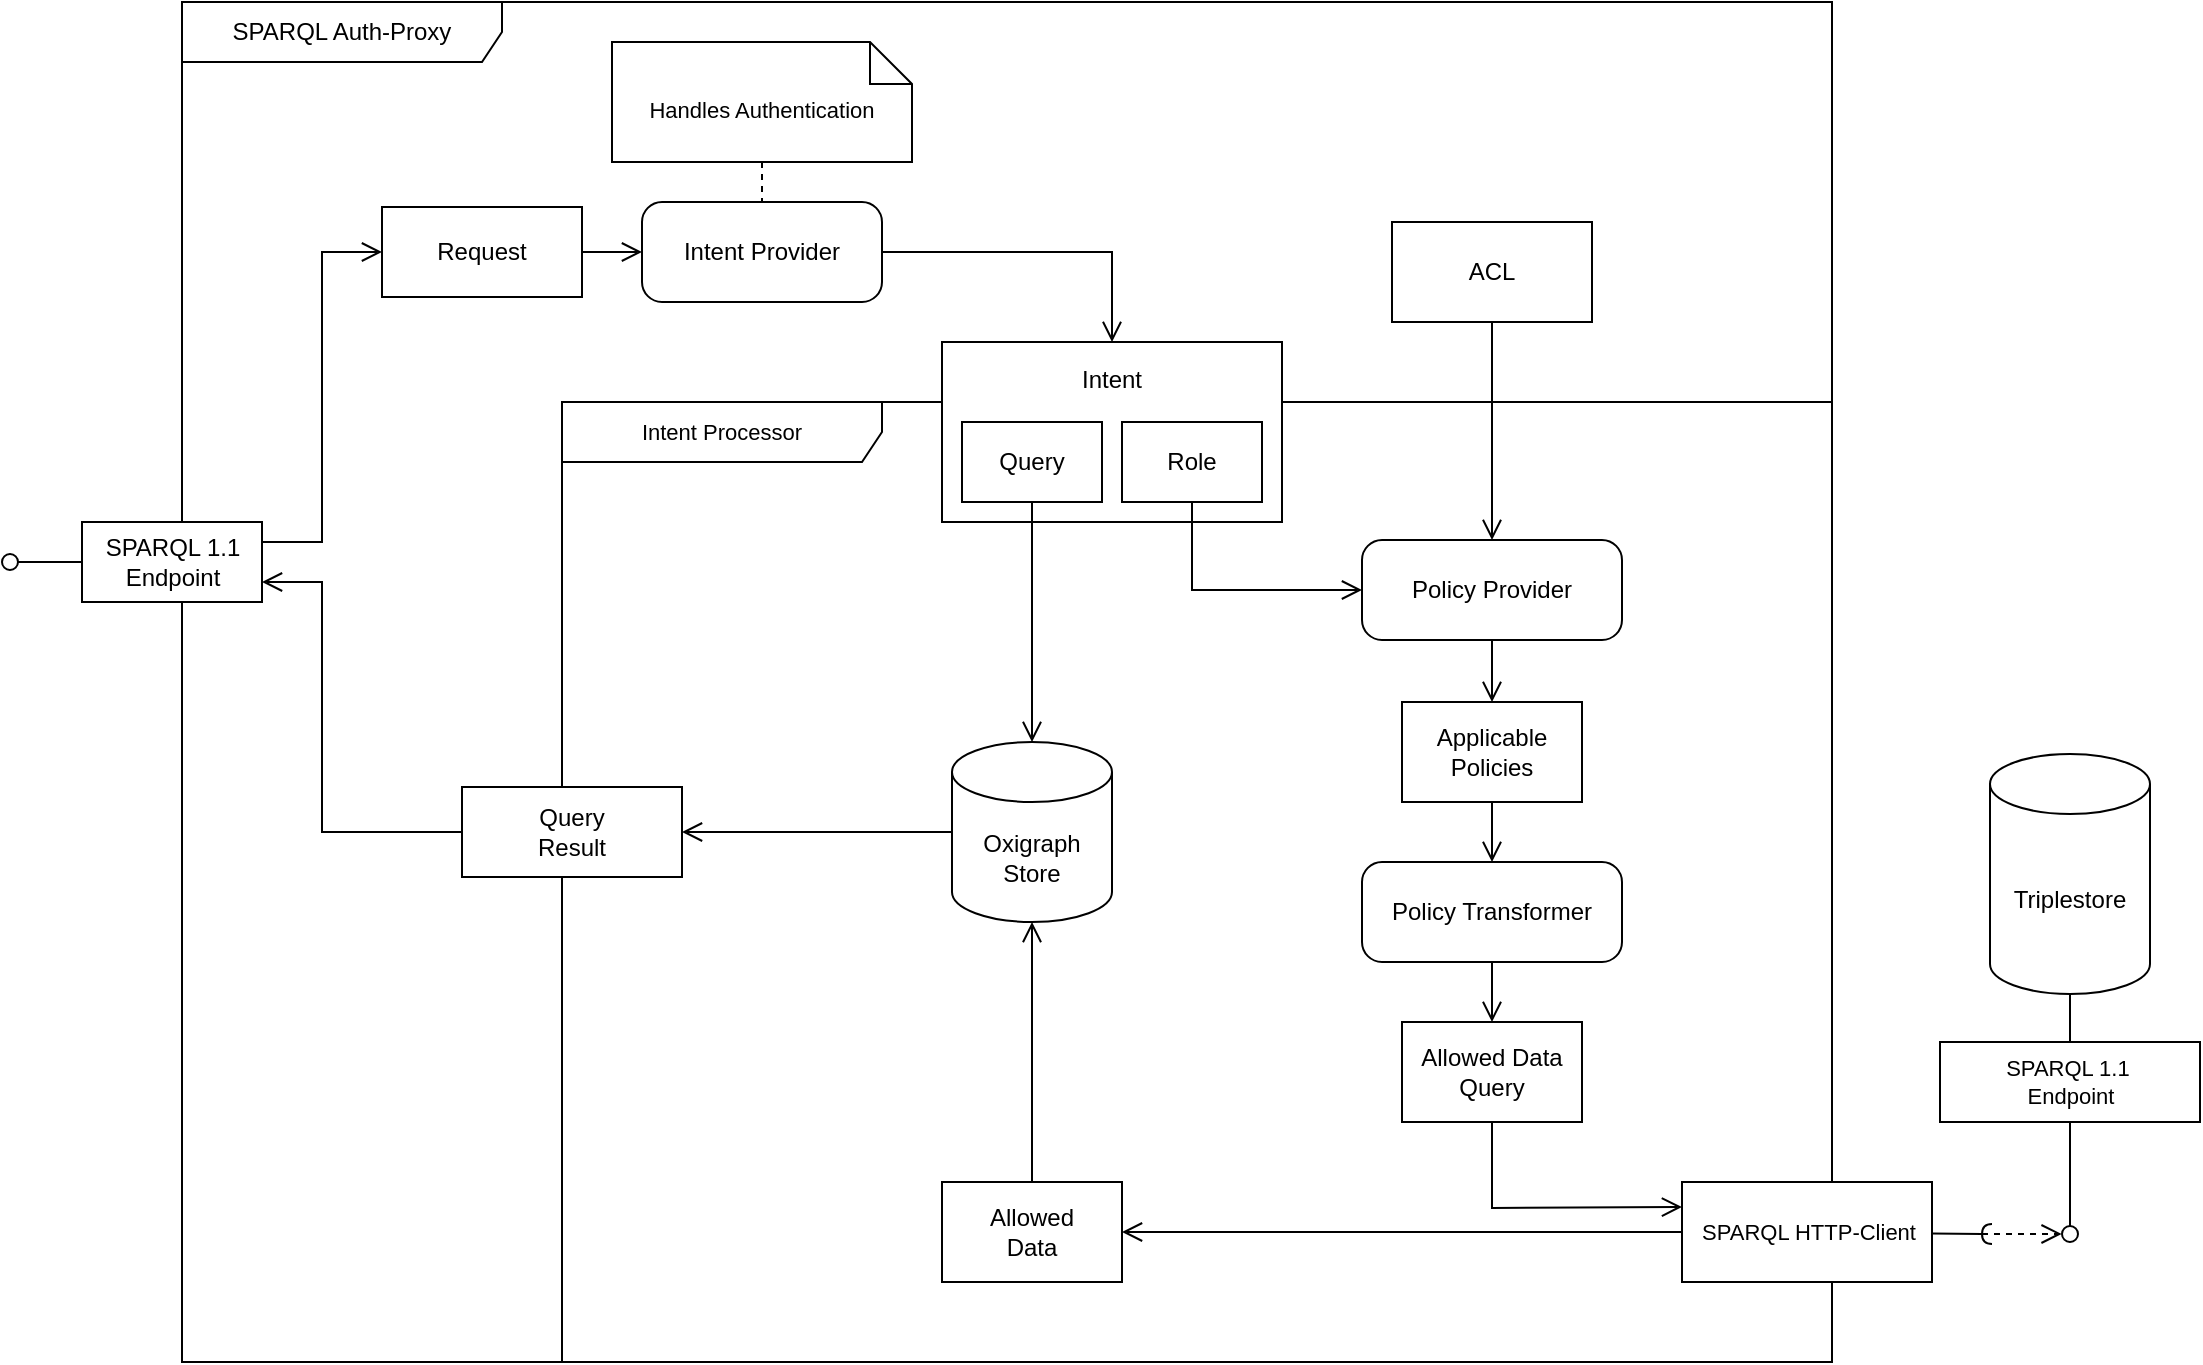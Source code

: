 <mxfile version="24.7.8" pages="2">
  <diagram name="Seite-1" id="WKq-5lvVD_9mmOvVjaA8">
    <mxGraphModel dx="1709" dy="991" grid="1" gridSize="10" guides="1" tooltips="1" connect="1" arrows="1" fold="1" page="1" pageScale="1" pageWidth="1169" pageHeight="827" math="0" shadow="0">
      <root>
        <mxCell id="0" />
        <mxCell id="1" parent="0" />
        <mxCell id="fdw-g7ShgnDUpIg0Yyes-1" value="Triplestore" style="shape=cylinder3;whiteSpace=wrap;html=1;boundedLbl=1;backgroundOutline=1;size=15;" parent="1" vertex="1">
          <mxGeometry x="1024" y="450" width="80" height="120" as="geometry" />
        </mxCell>
        <mxCell id="fdw-g7ShgnDUpIg0Yyes-12" value="SPARQL Auth-Proxy" style="shape=umlFrame;whiteSpace=wrap;html=1;pointerEvents=0;recursiveResize=0;container=1;collapsible=0;width=160;" parent="1" vertex="1">
          <mxGeometry x="120" y="74" width="825" height="680" as="geometry" />
        </mxCell>
        <mxCell id="yXRM9V6U07A6ZN4qh2QF-151" value="Intent Processor" style="shape=umlFrame;whiteSpace=wrap;html=1;pointerEvents=0;recursiveResize=0;container=1;collapsible=0;width=160;fontFamily=Helvetica;fontSize=11;labelBackgroundColor=none;" parent="fdw-g7ShgnDUpIg0Yyes-12" vertex="1">
          <mxGeometry x="190" y="200" width="635" height="480" as="geometry" />
        </mxCell>
        <mxCell id="yXRM9V6U07A6ZN4qh2QF-42" value="Oxigraph&lt;div&gt;Store&lt;/div&gt;" style="shape=cylinder3;whiteSpace=wrap;html=1;boundedLbl=1;backgroundOutline=1;size=15;" parent="yXRM9V6U07A6ZN4qh2QF-151" vertex="1">
          <mxGeometry x="195" y="170" width="80" height="90" as="geometry" />
        </mxCell>
        <mxCell id="yXRM9V6U07A6ZN4qh2QF-41" value="Allowed&lt;div&gt;Data&lt;/div&gt;" style="rounded=0;whiteSpace=wrap;html=1;" parent="yXRM9V6U07A6ZN4qh2QF-151" vertex="1">
          <mxGeometry x="190" y="390" width="90" height="50" as="geometry" />
        </mxCell>
        <mxCell id="yXRM9V6U07A6ZN4qh2QF-44" style="edgeStyle=none;rounded=0;orthogonalLoop=1;jettySize=auto;html=1;exitX=0.5;exitY=0;exitDx=0;exitDy=0;entryX=0.5;entryY=1;entryDx=0;entryDy=0;entryPerimeter=0;strokeColor=default;strokeWidth=1;align=center;verticalAlign=bottom;fontFamily=Helvetica;fontSize=11;fontColor=default;labelBackgroundColor=none;startArrow=none;startFill=0;endArrow=open;endFill=0;endSize=8;" parent="yXRM9V6U07A6ZN4qh2QF-151" source="yXRM9V6U07A6ZN4qh2QF-41" target="yXRM9V6U07A6ZN4qh2QF-42" edge="1">
          <mxGeometry relative="1" as="geometry" />
        </mxCell>
        <mxCell id="yXRM9V6U07A6ZN4qh2QF-88" value="" style="group" parent="yXRM9V6U07A6ZN4qh2QF-151" vertex="1" connectable="0">
          <mxGeometry x="190" y="-30" width="170" height="90" as="geometry" />
        </mxCell>
        <mxCell id="yXRM9V6U07A6ZN4qh2QF-4" value="&lt;p style=&quot;line-height: 120%;&quot;&gt;Intent&lt;/p&gt;&lt;p style=&quot;line-height: 120%;&quot;&gt;&lt;br&gt;&lt;/p&gt;&lt;p style=&quot;line-height: 120%;&quot;&gt;&lt;br&gt;&lt;/p&gt;" style="fontStyle=0;html=1;whiteSpace=wrap;" parent="yXRM9V6U07A6ZN4qh2QF-88" vertex="1">
          <mxGeometry width="170" height="90" as="geometry" />
        </mxCell>
        <mxCell id="yXRM9V6U07A6ZN4qh2QF-9" value="Role" style="fontStyle=0;html=1;whiteSpace=wrap;" parent="yXRM9V6U07A6ZN4qh2QF-88" vertex="1">
          <mxGeometry x="90" y="40" width="70" height="40" as="geometry" />
        </mxCell>
        <mxCell id="yXRM9V6U07A6ZN4qh2QF-10" value="Query" style="fontStyle=0;html=1;whiteSpace=wrap;" parent="yXRM9V6U07A6ZN4qh2QF-88" vertex="1">
          <mxGeometry x="10" y="40" width="70" height="40" as="geometry" />
        </mxCell>
        <mxCell id="yXRM9V6U07A6ZN4qh2QF-183" style="edgeStyle=none;rounded=0;orthogonalLoop=1;jettySize=auto;html=1;exitX=0.5;exitY=0;exitDx=0;exitDy=0;strokeColor=default;strokeWidth=1;align=center;verticalAlign=bottom;fontFamily=Helvetica;fontSize=11;fontColor=default;labelBackgroundColor=none;startArrow=none;startFill=0;endArrow=open;endFill=0;endSize=8;" parent="yXRM9V6U07A6ZN4qh2QF-88" source="yXRM9V6U07A6ZN4qh2QF-9" target="yXRM9V6U07A6ZN4qh2QF-9" edge="1">
          <mxGeometry relative="1" as="geometry" />
        </mxCell>
        <mxCell id="yXRM9V6U07A6ZN4qh2QF-16" style="edgeStyle=none;rounded=0;orthogonalLoop=1;jettySize=auto;html=1;exitX=0.5;exitY=1;exitDx=0;exitDy=0;strokeColor=default;strokeWidth=1;align=center;verticalAlign=bottom;fontFamily=Helvetica;fontSize=11;fontColor=default;labelBackgroundColor=none;startArrow=none;startFill=0;endArrow=open;endFill=0;endSize=8;entryX=0;entryY=0.5;entryDx=0;entryDy=0;" parent="yXRM9V6U07A6ZN4qh2QF-151" source="yXRM9V6U07A6ZN4qh2QF-9" target="yXRM9V6U07A6ZN4qh2QF-15" edge="1">
          <mxGeometry relative="1" as="geometry">
            <Array as="points">
              <mxPoint x="315" y="94" />
            </Array>
          </mxGeometry>
        </mxCell>
        <mxCell id="yXRM9V6U07A6ZN4qh2QF-46" style="edgeStyle=none;rounded=0;orthogonalLoop=1;jettySize=auto;html=1;exitX=0.5;exitY=1;exitDx=0;exitDy=0;entryX=0.5;entryY=0;entryDx=0;entryDy=0;entryPerimeter=0;strokeColor=default;strokeWidth=1;align=center;verticalAlign=bottom;fontFamily=Helvetica;fontSize=11;fontColor=default;labelBackgroundColor=none;startArrow=none;startFill=0;endArrow=open;endFill=0;endSize=8;" parent="yXRM9V6U07A6ZN4qh2QF-151" source="yXRM9V6U07A6ZN4qh2QF-10" target="yXRM9V6U07A6ZN4qh2QF-42" edge="1">
          <mxGeometry relative="1" as="geometry" />
        </mxCell>
        <mxCell id="yXRM9V6U07A6ZN4qh2QF-26" value="Policy Transformer" style="html=1;dashed=0;rounded=1;absoluteArcSize=1;arcSize=20;verticalAlign=middle;align=center;whiteSpace=wrap;" parent="yXRM9V6U07A6ZN4qh2QF-151" vertex="1">
          <mxGeometry x="400" y="230" width="130" height="50" as="geometry" />
        </mxCell>
        <mxCell id="yXRM9V6U07A6ZN4qh2QF-21" value="Applicable&lt;div&gt;Policies&lt;/div&gt;" style="fontStyle=0;html=1;whiteSpace=wrap;" parent="yXRM9V6U07A6ZN4qh2QF-151" vertex="1">
          <mxGeometry x="420" y="150" width="90" height="50" as="geometry" />
        </mxCell>
        <mxCell id="yXRM9V6U07A6ZN4qh2QF-27" style="edgeStyle=none;rounded=0;orthogonalLoop=1;jettySize=auto;html=1;exitX=0.5;exitY=1;exitDx=0;exitDy=0;entryX=0.5;entryY=0;entryDx=0;entryDy=0;strokeColor=default;strokeWidth=1;align=center;verticalAlign=bottom;fontFamily=Helvetica;fontSize=11;fontColor=default;labelBackgroundColor=none;startArrow=none;startFill=0;endArrow=open;endFill=0;endSize=8;" parent="yXRM9V6U07A6ZN4qh2QF-151" source="yXRM9V6U07A6ZN4qh2QF-21" target="yXRM9V6U07A6ZN4qh2QF-26" edge="1">
          <mxGeometry relative="1" as="geometry" />
        </mxCell>
        <mxCell id="yXRM9V6U07A6ZN4qh2QF-15" value="Policy Provider" style="html=1;dashed=0;rounded=1;absoluteArcSize=1;arcSize=20;verticalAlign=middle;align=center;whiteSpace=wrap;" parent="yXRM9V6U07A6ZN4qh2QF-151" vertex="1">
          <mxGeometry x="400" y="69" width="130" height="50" as="geometry" />
        </mxCell>
        <mxCell id="yXRM9V6U07A6ZN4qh2QF-25" style="edgeStyle=none;rounded=0;orthogonalLoop=1;jettySize=auto;html=1;exitX=0.5;exitY=1;exitDx=0;exitDy=0;entryX=0.5;entryY=0;entryDx=0;entryDy=0;strokeColor=default;strokeWidth=1;align=center;verticalAlign=bottom;fontFamily=Helvetica;fontSize=11;fontColor=default;labelBackgroundColor=none;startArrow=none;startFill=0;endArrow=open;endFill=0;endSize=8;" parent="yXRM9V6U07A6ZN4qh2QF-151" source="yXRM9V6U07A6ZN4qh2QF-15" target="yXRM9V6U07A6ZN4qh2QF-21" edge="1">
          <mxGeometry relative="1" as="geometry" />
        </mxCell>
        <mxCell id="yXRM9V6U07A6ZN4qh2QF-36" value="SPARQL HTTP-Client" style="html=1;rounded=0;fontFamily=Helvetica;fontSize=11;labelBackgroundColor=none;" parent="yXRM9V6U07A6ZN4qh2QF-151" vertex="1">
          <mxGeometry x="560" y="390" width="125" height="50" as="geometry" />
        </mxCell>
        <mxCell id="yXRM9V6U07A6ZN4qh2QF-43" style="edgeStyle=none;rounded=0;orthogonalLoop=1;jettySize=auto;html=1;exitX=0;exitY=0.5;exitDx=0;exitDy=0;entryX=1;entryY=0.5;entryDx=0;entryDy=0;strokeColor=default;strokeWidth=1;align=center;verticalAlign=bottom;fontFamily=Helvetica;fontSize=11;fontColor=default;labelBackgroundColor=none;startArrow=none;startFill=0;endArrow=open;endFill=0;endSize=8;" parent="yXRM9V6U07A6ZN4qh2QF-151" source="yXRM9V6U07A6ZN4qh2QF-36" target="yXRM9V6U07A6ZN4qh2QF-41" edge="1">
          <mxGeometry relative="1" as="geometry" />
        </mxCell>
        <mxCell id="yXRM9V6U07A6ZN4qh2QF-28" value="Allowed Data&lt;div&gt;Query&lt;/div&gt;" style="rounded=0;whiteSpace=wrap;html=1;" parent="yXRM9V6U07A6ZN4qh2QF-151" vertex="1">
          <mxGeometry x="420" y="310" width="90" height="50" as="geometry" />
        </mxCell>
        <mxCell id="yXRM9V6U07A6ZN4qh2QF-51" style="edgeStyle=none;rounded=0;orthogonalLoop=1;jettySize=auto;html=1;exitX=0.5;exitY=1;exitDx=0;exitDy=0;entryX=0;entryY=0.25;entryDx=0;entryDy=0;strokeColor=default;strokeWidth=1;align=center;verticalAlign=bottom;fontFamily=Helvetica;fontSize=11;fontColor=default;labelBackgroundColor=none;startArrow=none;startFill=0;endArrow=open;endFill=0;endSize=8;" parent="yXRM9V6U07A6ZN4qh2QF-151" source="yXRM9V6U07A6ZN4qh2QF-28" target="yXRM9V6U07A6ZN4qh2QF-36" edge="1">
          <mxGeometry relative="1" as="geometry">
            <mxPoint x="550" y="322.5" as="targetPoint" />
            <Array as="points">
              <mxPoint x="465" y="403" />
            </Array>
          </mxGeometry>
        </mxCell>
        <mxCell id="yXRM9V6U07A6ZN4qh2QF-29" style="edgeStyle=none;rounded=0;orthogonalLoop=1;jettySize=auto;html=1;exitX=0.5;exitY=1;exitDx=0;exitDy=0;entryX=0.5;entryY=0;entryDx=0;entryDy=0;strokeColor=default;strokeWidth=1;align=center;verticalAlign=bottom;fontFamily=Helvetica;fontSize=11;fontColor=default;labelBackgroundColor=none;startArrow=none;startFill=0;endArrow=open;endFill=0;endSize=8;" parent="yXRM9V6U07A6ZN4qh2QF-151" source="yXRM9V6U07A6ZN4qh2QF-26" target="yXRM9V6U07A6ZN4qh2QF-28" edge="1">
          <mxGeometry relative="1" as="geometry" />
        </mxCell>
        <mxCell id="yXRM9V6U07A6ZN4qh2QF-80" style="edgeStyle=none;rounded=0;orthogonalLoop=1;jettySize=auto;html=1;exitX=0;exitY=0.5;exitDx=0;exitDy=0;entryX=1;entryY=0.75;entryDx=0;entryDy=0;strokeColor=default;strokeWidth=1;align=center;verticalAlign=bottom;fontFamily=Helvetica;fontSize=11;fontColor=default;labelBackgroundColor=none;startArrow=none;startFill=0;endArrow=open;endFill=0;endSize=8;" parent="fdw-g7ShgnDUpIg0Yyes-12" source="fdw-g7ShgnDUpIg0Yyes-11" target="fdw-g7ShgnDUpIg0Yyes-13" edge="1">
          <mxGeometry relative="1" as="geometry">
            <Array as="points">
              <mxPoint x="70" y="415" />
              <mxPoint x="70" y="290" />
            </Array>
          </mxGeometry>
        </mxCell>
        <mxCell id="fdw-g7ShgnDUpIg0Yyes-11" value="Query&lt;div&gt;Result&lt;/div&gt;" style="rounded=0;whiteSpace=wrap;html=1;" parent="fdw-g7ShgnDUpIg0Yyes-12" vertex="1">
          <mxGeometry x="140" y="392.5" width="110" height="45" as="geometry" />
        </mxCell>
        <mxCell id="fdw-g7ShgnDUpIg0Yyes-13" value="SPARQL 1.1&lt;div&gt;Endpoint&lt;/div&gt;" style="html=1;rounded=0;" parent="fdw-g7ShgnDUpIg0Yyes-12" vertex="1">
          <mxGeometry x="-50" y="260" width="90" height="40" as="geometry" />
        </mxCell>
        <mxCell id="yXRM9V6U07A6ZN4qh2QF-7" style="edgeStyle=none;rounded=0;orthogonalLoop=1;jettySize=auto;html=1;exitX=1;exitY=0.5;exitDx=0;exitDy=0;entryX=0;entryY=0.5;entryDx=0;entryDy=0;strokeColor=default;strokeWidth=1;align=center;verticalAlign=bottom;fontFamily=Helvetica;fontSize=11;fontColor=default;labelBackgroundColor=none;startArrow=none;startFill=0;endArrow=open;endFill=0;endSize=8;" parent="fdw-g7ShgnDUpIg0Yyes-12" source="yXRM9V6U07A6ZN4qh2QF-3" target="yXRM9V6U07A6ZN4qh2QF-1" edge="1">
          <mxGeometry relative="1" as="geometry" />
        </mxCell>
        <mxCell id="yXRM9V6U07A6ZN4qh2QF-3" value="Request" style="fontStyle=0;html=1;whiteSpace=wrap;" parent="fdw-g7ShgnDUpIg0Yyes-12" vertex="1">
          <mxGeometry x="100" y="102.5" width="100" height="45" as="geometry" />
        </mxCell>
        <mxCell id="yXRM9V6U07A6ZN4qh2QF-8" style="edgeStyle=none;rounded=0;orthogonalLoop=1;jettySize=auto;html=1;exitX=1;exitY=0.5;exitDx=0;exitDy=0;entryX=0.5;entryY=0;entryDx=0;entryDy=0;strokeColor=default;strokeWidth=1;align=center;verticalAlign=bottom;fontFamily=Helvetica;fontSize=11;fontColor=default;labelBackgroundColor=none;startArrow=none;startFill=0;endArrow=open;endFill=0;endSize=8;" parent="fdw-g7ShgnDUpIg0Yyes-12" source="yXRM9V6U07A6ZN4qh2QF-1" target="yXRM9V6U07A6ZN4qh2QF-4" edge="1">
          <mxGeometry relative="1" as="geometry">
            <Array as="points">
              <mxPoint x="465" y="125" />
            </Array>
          </mxGeometry>
        </mxCell>
        <mxCell id="yXRM9V6U07A6ZN4qh2QF-1" value="Intent Provider" style="html=1;dashed=0;rounded=1;absoluteArcSize=1;arcSize=20;verticalAlign=middle;align=center;whiteSpace=wrap;" parent="fdw-g7ShgnDUpIg0Yyes-12" vertex="1">
          <mxGeometry x="230" y="100" width="120" height="50" as="geometry" />
        </mxCell>
        <mxCell id="yXRM9V6U07A6ZN4qh2QF-5" value="" style="endArrow=open;startArrow=none;endFill=0;startFill=0;endSize=8;html=1;verticalAlign=bottom;labelBackgroundColor=none;strokeWidth=1;rounded=0;exitX=1;exitY=0.25;exitDx=0;exitDy=0;entryX=0;entryY=0.5;entryDx=0;entryDy=0;" parent="fdw-g7ShgnDUpIg0Yyes-12" source="fdw-g7ShgnDUpIg0Yyes-13" target="yXRM9V6U07A6ZN4qh2QF-3" edge="1">
          <mxGeometry width="160" relative="1" as="geometry">
            <mxPoint x="390" y="350" as="sourcePoint" />
            <mxPoint x="550" y="350" as="targetPoint" />
            <Array as="points">
              <mxPoint x="70" y="270" />
              <mxPoint x="70" y="125" />
            </Array>
          </mxGeometry>
        </mxCell>
        <mxCell id="yXRM9V6U07A6ZN4qh2QF-48" style="edgeStyle=none;rounded=0;orthogonalLoop=1;jettySize=auto;html=1;entryX=1;entryY=0.5;entryDx=0;entryDy=0;strokeColor=default;strokeWidth=1;align=center;verticalAlign=bottom;fontFamily=Helvetica;fontSize=11;fontColor=default;labelBackgroundColor=none;startArrow=none;startFill=0;endArrow=open;endFill=0;endSize=8;exitX=0;exitY=0.5;exitDx=0;exitDy=0;exitPerimeter=0;" parent="fdw-g7ShgnDUpIg0Yyes-12" source="yXRM9V6U07A6ZN4qh2QF-42" target="fdw-g7ShgnDUpIg0Yyes-11" edge="1">
          <mxGeometry relative="1" as="geometry">
            <mxPoint x="405" y="165" as="sourcePoint" />
            <mxPoint x="320" y="470" as="targetPoint" />
          </mxGeometry>
        </mxCell>
        <mxCell id="yXRM9V6U07A6ZN4qh2QF-19" value="ACL" style="rounded=0;whiteSpace=wrap;html=1;" parent="fdw-g7ShgnDUpIg0Yyes-12" vertex="1">
          <mxGeometry x="605" y="110" width="100" height="50" as="geometry" />
        </mxCell>
        <mxCell id="yXRM9V6U07A6ZN4qh2QF-20" style="edgeStyle=none;rounded=0;orthogonalLoop=1;jettySize=auto;html=1;exitX=0.5;exitY=1;exitDx=0;exitDy=0;entryX=0.5;entryY=0;entryDx=0;entryDy=0;strokeColor=default;strokeWidth=1;align=center;verticalAlign=bottom;fontFamily=Helvetica;fontSize=11;fontColor=default;labelBackgroundColor=none;startArrow=none;startFill=0;endArrow=open;endFill=0;endSize=8;" parent="fdw-g7ShgnDUpIg0Yyes-12" source="yXRM9V6U07A6ZN4qh2QF-19" target="yXRM9V6U07A6ZN4qh2QF-15" edge="1">
          <mxGeometry relative="1" as="geometry" />
        </mxCell>
        <mxCell id="yXRM9V6U07A6ZN4qh2QF-85" value="Handles Authentication" style="shape=note2;boundedLbl=1;whiteSpace=wrap;html=1;size=21;verticalAlign=top;align=center;fontFamily=Helvetica;fontSize=11;fontColor=default;labelBackgroundColor=none;" parent="fdw-g7ShgnDUpIg0Yyes-12" vertex="1">
          <mxGeometry x="215" y="20" width="150" height="60" as="geometry" />
        </mxCell>
        <mxCell id="yXRM9V6U07A6ZN4qh2QF-86" value="" style="endArrow=none;startArrow=none;endFill=0;startFill=0;endSize=8;html=1;verticalAlign=bottom;dashed=1;labelBackgroundColor=none;rounded=0;strokeColor=default;strokeWidth=1;align=center;fontFamily=Helvetica;fontSize=11;fontColor=default;exitX=0.5;exitY=1;exitDx=0;exitDy=0;exitPerimeter=0;entryX=0.5;entryY=0;entryDx=0;entryDy=0;" parent="fdw-g7ShgnDUpIg0Yyes-12" source="yXRM9V6U07A6ZN4qh2QF-85" target="yXRM9V6U07A6ZN4qh2QF-1" edge="1">
          <mxGeometry width="160" relative="1" as="geometry">
            <mxPoint x="220" y="160" as="sourcePoint" />
            <mxPoint x="380" y="160" as="targetPoint" />
          </mxGeometry>
        </mxCell>
        <mxCell id="fdw-g7ShgnDUpIg0Yyes-14" value="" style="endArrow=none;html=1;rounded=0;align=center;verticalAlign=top;endFill=0;labelBackgroundColor=none;endSize=2;" parent="1" source="fdw-g7ShgnDUpIg0Yyes-13" target="fdw-g7ShgnDUpIg0Yyes-15" edge="1">
          <mxGeometry relative="1" as="geometry" />
        </mxCell>
        <mxCell id="fdw-g7ShgnDUpIg0Yyes-15" value="" style="ellipse;html=1;fontSize=11;align=center;fillColor=none;points=[];aspect=fixed;resizable=0;verticalAlign=bottom;labelPosition=center;verticalLabelPosition=top;flipH=1;" parent="1" vertex="1">
          <mxGeometry x="30" y="350" width="8" height="8" as="geometry" />
        </mxCell>
        <mxCell id="yXRM9V6U07A6ZN4qh2QF-38" value="" style="shape=requiredInterface;html=1;fontSize=11;align=center;fillColor=none;points=[];aspect=fixed;resizable=0;verticalAlign=bottom;labelPosition=center;verticalLabelPosition=top;flipH=1;fontFamily=Helvetica;fontColor=default;labelBackgroundColor=none;" parent="1" vertex="1">
          <mxGeometry x="1020" y="685" width="5" height="10" as="geometry" />
        </mxCell>
        <mxCell id="yXRM9V6U07A6ZN4qh2QF-37" value="" style="endArrow=none;html=1;rounded=0;align=center;verticalAlign=top;endFill=0;labelBackgroundColor=none;endSize=2;strokeColor=default;strokeWidth=1;fontFamily=Helvetica;fontSize=11;fontColor=default;" parent="1" source="yXRM9V6U07A6ZN4qh2QF-36" target="yXRM9V6U07A6ZN4qh2QF-38" edge="1">
          <mxGeometry relative="1" as="geometry" />
        </mxCell>
        <mxCell id="yXRM9V6U07A6ZN4qh2QF-53" value="SPARQL 1.1&amp;nbsp;&lt;div&gt;Endpoint&lt;/div&gt;" style="html=1;rounded=0;fontFamily=Helvetica;fontSize=11;fontColor=default;labelBackgroundColor=none;" parent="1" vertex="1">
          <mxGeometry x="999" y="594" width="130" height="40" as="geometry" />
        </mxCell>
        <mxCell id="yXRM9V6U07A6ZN4qh2QF-54" value="" style="endArrow=none;html=1;rounded=0;align=center;verticalAlign=top;endFill=0;labelBackgroundColor=none;endSize=2;strokeColor=default;strokeWidth=1;fontFamily=Helvetica;fontSize=11;fontColor=default;" parent="1" source="yXRM9V6U07A6ZN4qh2QF-53" target="yXRM9V6U07A6ZN4qh2QF-55" edge="1">
          <mxGeometry relative="1" as="geometry" />
        </mxCell>
        <mxCell id="yXRM9V6U07A6ZN4qh2QF-55" value="" style="ellipse;html=1;fontSize=11;align=center;fillColor=none;points=[];aspect=fixed;resizable=0;verticalAlign=bottom;labelPosition=center;verticalLabelPosition=top;flipH=1;fontFamily=Helvetica;fontColor=default;labelBackgroundColor=none;" parent="1" vertex="1">
          <mxGeometry x="1060" y="686" width="8" height="8" as="geometry" />
        </mxCell>
        <mxCell id="yXRM9V6U07A6ZN4qh2QF-56" style="edgeStyle=none;rounded=0;orthogonalLoop=1;jettySize=auto;html=1;exitX=0.5;exitY=0;exitDx=0;exitDy=0;entryX=0.5;entryY=1;entryDx=0;entryDy=0;entryPerimeter=0;strokeColor=default;strokeWidth=1;align=center;verticalAlign=bottom;fontFamily=Helvetica;fontSize=11;fontColor=default;labelBackgroundColor=none;startArrow=none;startFill=0;endArrow=none;endFill=0;endSize=8;" parent="1" source="yXRM9V6U07A6ZN4qh2QF-53" target="fdw-g7ShgnDUpIg0Yyes-1" edge="1">
          <mxGeometry relative="1" as="geometry" />
        </mxCell>
        <mxCell id="yXRM9V6U07A6ZN4qh2QF-184" value="" style="endArrow=open;html=1;rounded=0;align=center;verticalAlign=bottom;dashed=1;endFill=0;labelBackgroundColor=none;strokeColor=default;strokeWidth=1;fontFamily=Helvetica;fontSize=11;fontColor=default;endSize=8;entryX=1.022;entryY=0.499;entryDx=0;entryDy=0;entryPerimeter=0;" parent="1" target="yXRM9V6U07A6ZN4qh2QF-55" edge="1">
          <mxGeometry relative="1" as="geometry">
            <mxPoint x="1020" y="690" as="sourcePoint" />
            <mxPoint x="1060" y="691" as="targetPoint" />
          </mxGeometry>
        </mxCell>
        <mxCell id="yXRM9V6U07A6ZN4qh2QF-185" value="" style="resizable=0;html=1;align=center;verticalAlign=top;labelBackgroundColor=none;fontFamily=Helvetica;fontSize=11;fontColor=default;" parent="yXRM9V6U07A6ZN4qh2QF-184" connectable="0" vertex="1">
          <mxGeometry relative="1" as="geometry" />
        </mxCell>
      </root>
    </mxGraphModel>
  </diagram>
  <diagram id="rtDqYSCJK0_LpLkEHMle" name="Seite-2">
    <mxGraphModel dx="1709" dy="991" grid="1" gridSize="10" guides="1" tooltips="1" connect="1" arrows="1" fold="1" page="1" pageScale="1" pageWidth="1169" pageHeight="827" math="0" shadow="0">
      <root>
        <mxCell id="0" />
        <mxCell id="1" parent="0" />
        <mxCell id="AygxATvyWnoiWOBHQCFC-1" value="SPARQL Auth-Proxy" style="shape=umlFrame;whiteSpace=wrap;html=1;pointerEvents=0;recursiveResize=0;container=1;collapsible=0;width=160;" vertex="1" parent="1">
          <mxGeometry x="160" y="170" width="840" height="580" as="geometry" />
        </mxCell>
      </root>
    </mxGraphModel>
  </diagram>
</mxfile>
